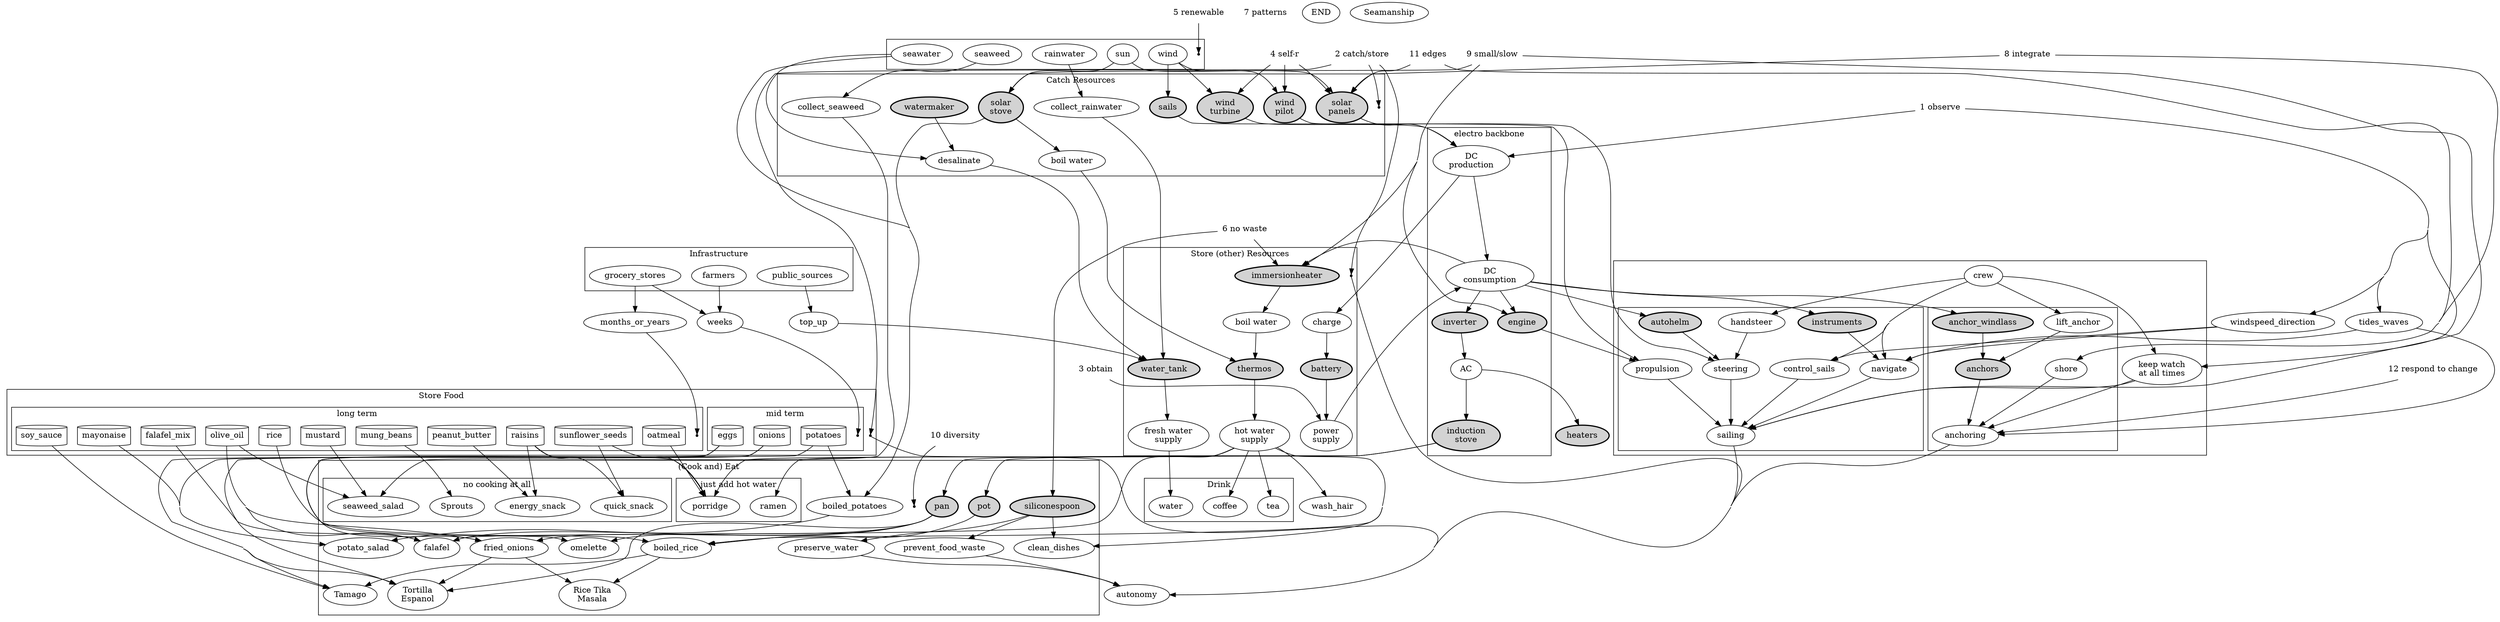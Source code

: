 digraph{ concentrate=true

#
# labelled nodes
#

 V12             [label="DC\nproduction"]
 V12_consumption [label="DC\nconsumption"]
#V48 [label="48 V"]
V230 [label="AC"]
keep_watch [label="keep watch\nat all times"]

{node [label=charge] 
 chargebatt12 
#chargebatt48 
}
{node [label="power\nsupply"]
 batt12supply 
#batt48supply 
}
{node [label="boil water"] 
boil_water_12 boil_water_solar }

#
# typed nodes
#

{ node[shape=none fillcolor="lightgreen" class=type_permaculture_principle ]
pp01 [ label="1 observe"     tooltip="Observe and Interact" ]
pp02 [ label="2 catch/store" tooltip="Catch and Store Resources" ]
pp03 [ label="3 obtain"      tooltip="Obtain a Yield" ]
pp04 [ label="4 self-r"      tooltip="Apply Self-Regulation" ]
pp05 [ label="5 renewable"   tooltip="Use Renewable Resources" ]
pp06 [ label="6 no waste"    tooltip="Produce No Waste" ]
pp07 [ label="7 patterns"    tooltip="Design from Patterns to Details" ]
pp08 [ label="8 integrate"   tooltip="Integrate Rather than Segregate" ]
pp09 [ label="9 small/slow"  tooltip="Use Small and Slow Solutions" ]
pp10 [ label="10 diversity"  tooltip="Use and Value Diversity" ]
pp11 [ label="11 edges"      tooltip="Use Edges and Value the Marginal" ]
pp12 [ label="12 respond to change" tooltip="Creatively Use and Respond to Change" ]
}

{ node[shape=point label="" class=tyoe_anchor ] 
iv_catch iv_store_res iv_store_food iv_renewables iv_eat iv_longterm iv_midterm }


{ node[ style=filled penwidth=2 class=type_equipment ]
windpilot   [label="wind\npilot"  ]
windturbine [label="wind\nturbine"]
batt12      [label=battery]
panels12    [label="solar\npanels"]
solar_stove [label="solar\nstove"]
watermaker 
#wood_stove # better suited for eco-car book?
induction_stove [label="induction\nstove"]
inverter heaters #other_appliances
thermos immersionheater
water_tank
pot pan
siliconespoon
anchors anchor_windlass 
sails
engine
autohelm
instruments
#lights
}

#
# Clusters
#

subgraph cluster_renewables { iv_renewables
sun wind 
seawater
rainwater
seaweed
#wood # better suited for eco-car book?
}

subgraph cluster_catch{ labelloc=B label="Catch Resources"
panels12
#charge_controller_12 
#panels48 charge_controller_48 
windturbine
#charge_controller_turbine
sun -> solar_stove -> boil_water_solar
sails
windpilot
collect_rainwater
watermaker -> desalinate
seaweed -> collect_seaweed
#collect_firewood # better suited for eco-car book?
iv_catch
}

subgraph cluster_store{ label="Store (other) Resources"
{rank=same batt12 thermos water_tank }
freshwater [label="fresh water\nsupply"]
hot_water  [label=  "hot water\nsupply"]
immersionheater
 chargebatt12 batt12supply
#chargebatt48 batt48supply batt48 
water_tank -> freshwater
iv_store_res
boil_water_12
}

subgraph cluster_store_food { iv_store_food node [shape=cylinder]    label="Store Food"
subgraph cluster_midterm    { iv_midterm  labelloc=B fillcolor=white label="mid term"
onions eggs potatoes
}
subgraph cluster_longterm   { iv_longterm labelloc=B fillcolor=white label="long term"
sunflower_seeds
raisins
peanut_butter
mung_beans
rice
oatmeal
soy_sauce
mustard
olive_oil
rice
falafel_mix
mayonaise
}
} # END Store Food

subgraph cluster_eat{ iv_eat label="(Cook and) Eat"
tortilla_es      [label="Tortilla\nEspanol"]
rice_tika_masala [label="Rice Tika\nMasala"]
subgraph cluster_no_cooking{ fillcolor=white label="no cooking at all"
{raisins sunflower_seeds} -> quick_snack
{raisins peanut_butter} -> energy_snack
mung_beans -> Sprouts
{collect_seaweed olive_oil mustard} -> seaweed_salad
}
subgraph cluster_hot_water{ fillcolor=white label="just add hot water"
#
# just add hot water
hot_water -> {
ramen 
#instant_soup #taboule #pasta 
}
{hot_water raisins oatmeal sunflower_seeds} -> porridge
}
#
# quick pan
{pan eggs} -> omelette
{pan olive_oil hot_water falafel_mix} -> falafel
#
# intermediate steps
{pot hot_water rice} -> boiled_rice
{seawater solar_stove potatoes} -> boiled_potatoes
{pan olive_oil onions} -> fried_onions
#
# multi phase recipes
{boiled_rice eggs soy_sauce} -> Tamago
{mayonaise boiled_potatoes onions} -> potato_salad
{boiled_rice fried_onions } -> rice_tika_masala
{pan eggs potatoes fried_onions} -> tortilla_es
#
# other cook / eat
siliconespoon -> clean_dishes 
siliconespoon -> { prevent_food_waste preserve_water }
} # END cluster Eat
{ prevent_food_waste preserve_water } -> autonomy

subgraph cluster_drink{ label="Drink"
hot_water -> {tea coffee}
freshwater -> water
}

subgraph cluster_electro{ labelloc=B label="electro backbone" 
V12 V12_consumption inverter V230 induction_stove
engine
}

subgraph cluster_seamanship {

subgraph cluster_anchoring { fillcolor=white
shore -> anchoring
anchor_windlass -> anchors -> anchoring
lift_anchor -> anchors
}

subgraph cluster_sailing { fillcolor=white
navigate
propulsion
sailing
steering
control_sails
handsteer
instruments
autohelm
}

instruments -> navigate-> sailing
crew -> navigate
crew -> handsteer -> steering
crew -> lift_anchor 
crew -> keep_watch -> { sailing anchoring }
crew -> control_sails -> sailing

} END Seamanship

subgraph cluster_infrastructure{ labelloc=B label=Infrastructure
public_sources
grocery_stores
farmers
}

#
# EDGES
#

public_sources -> top_up -> water_tank
 grocery_stores -> months_or_years -> iv_longterm
{grocery_stores farmers} -> weeks  -> iv_midterm

anchoring -> autonomy
# anchoring -> rest -> crew

rainwater -> collect_rainwater -> water_tank
seawater  -> desalinate        -> water_tank


V12_consumption -> immersionheater -> boil_water_12 -> thermos -> hot_water
boil_water_solar -> thermos

# correct but high lod:
#freshwater -> { boil_water_12 boil_water_solar }

hot_water -> {clean_dishes wash_hair}

 sun -> panels12 -> 
#charge_controller_12 -> 
V12
#sun -> panels48 -> charge_controller_48 -> V48

V12 -> V12_consumption [minlen=3] # space vertically to make room for storage in between

V12-> chargebatt12 -> batt12 -> batt12supply -> V12_consumption

#batt48supply -> V48-> chargebatt48
#batt48 -> { chargebatt48 batt48supply }

V12_consumption -> {
#lights 
anchor_windlass instruments}

V12_consumption ->
#stepup -> V48
#V48 ->
engine -> propulsion

#V48 # too much LOD
V12_consumption
-> inverter -> V230 -> {induction_stove heaters #other_appliances
}

induction_stove -> {pan pot}

#wood -> collect_firewood -> wood_stove -> pan # better suited for eco-car book?

wind -> windpilot -> steering   -> sailing
wind -> sails     -> propulsion -> sailing -> autonomy
wind -> windturbine ->
#charge_controller_turbine -> # too much LOD
V12

V12_consumption -> autohelm -> steering

#
# Permnaculture Validation
#

pp01 -> tides_waves -> { anchoring navigate }
pp01 -> windspeed_direction -> {control_sails navigate }
pp01 -> keep_watch
pp01 -> V12
pp02 -> {iv_store_res iv_store_food } -> autonomy
pp02 -> iv_catch
pp03 -> batt12supply 
#pp03 -> iv_store_res
pp04 -> {windpilot panels12 windturbine}
pp05 -> iv_renewables
pp06 -> siliconespoon 
pp06 -> immersionheater
pp08 -> { shore panels12 }
pp09 -> { sailing engine solar_stove immersionheater }
pp10 -> iv_eat
pp11 -> { shore panels12 }
pp12 -> { anchoring }

}
